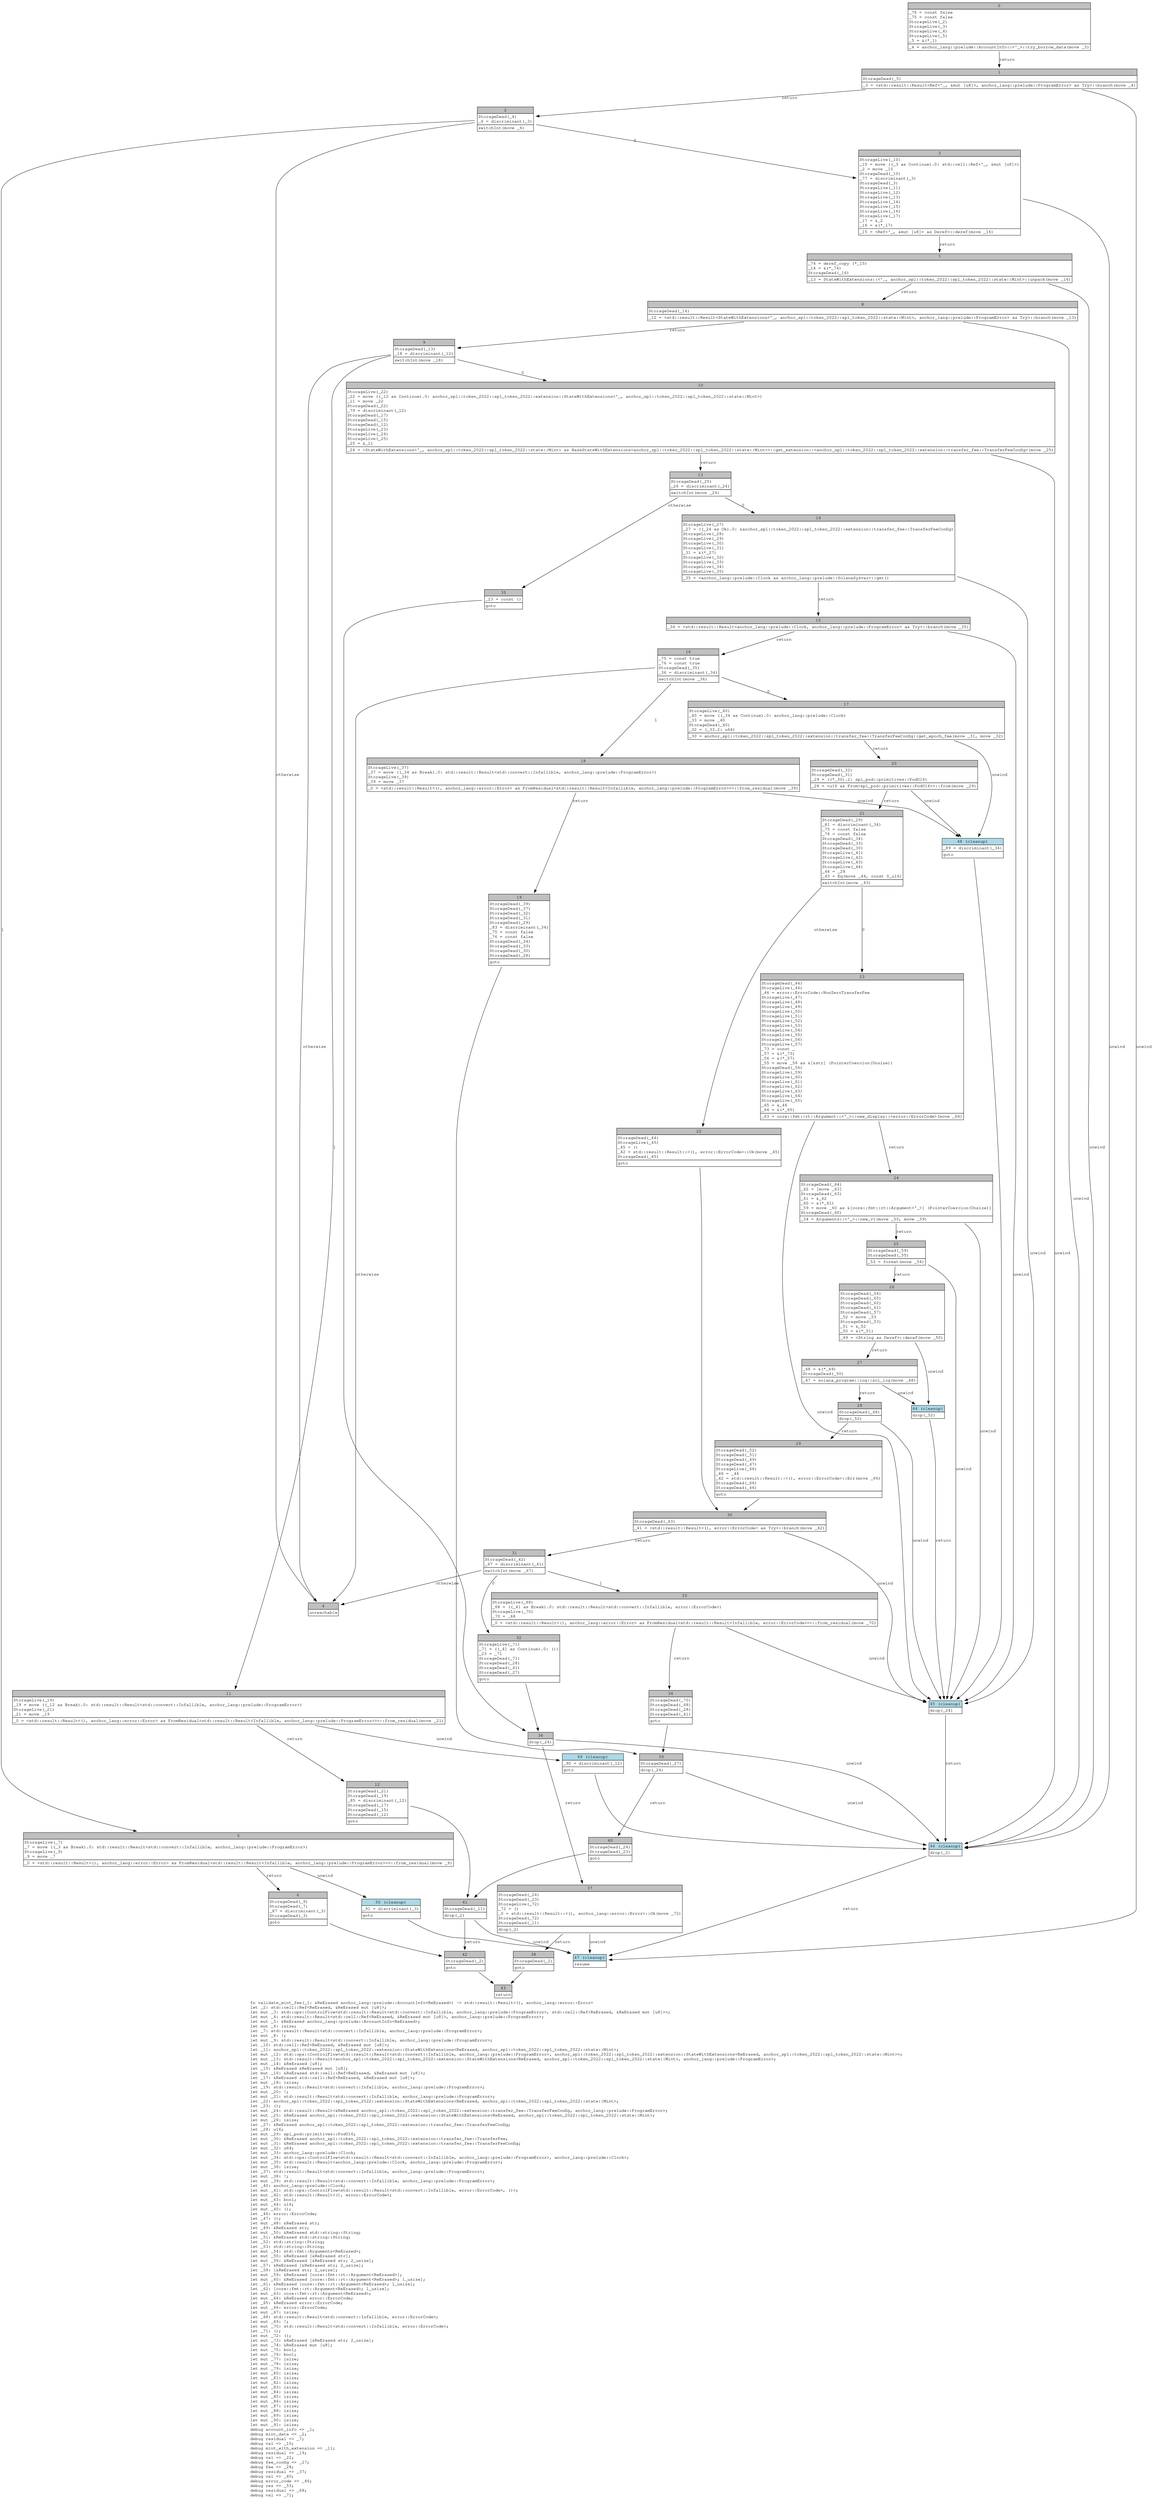 digraph Mir_0_856 {
    graph [fontname="Courier, monospace"];
    node [fontname="Courier, monospace"];
    edge [fontname="Courier, monospace"];
    label=<fn validate_mint_fee(_1: &amp;ReErased anchor_lang::prelude::AccountInfo&lt;ReErased&gt;) -&gt; std::result::Result&lt;(), anchor_lang::error::Error&gt;<br align="left"/>let _2: std::cell::Ref&lt;ReErased, &amp;ReErased mut [u8]&gt;;<br align="left"/>let mut _3: std::ops::ControlFlow&lt;std::result::Result&lt;std::convert::Infallible, anchor_lang::prelude::ProgramError&gt;, std::cell::Ref&lt;ReErased, &amp;ReErased mut [u8]&gt;&gt;;<br align="left"/>let mut _4: std::result::Result&lt;std::cell::Ref&lt;ReErased, &amp;ReErased mut [u8]&gt;, anchor_lang::prelude::ProgramError&gt;;<br align="left"/>let mut _5: &amp;ReErased anchor_lang::prelude::AccountInfo&lt;ReErased&gt;;<br align="left"/>let mut _6: isize;<br align="left"/>let _7: std::result::Result&lt;std::convert::Infallible, anchor_lang::prelude::ProgramError&gt;;<br align="left"/>let mut _8: !;<br align="left"/>let mut _9: std::result::Result&lt;std::convert::Infallible, anchor_lang::prelude::ProgramError&gt;;<br align="left"/>let _10: std::cell::Ref&lt;ReErased, &amp;ReErased mut [u8]&gt;;<br align="left"/>let _11: anchor_spl::token_2022::spl_token_2022::extension::StateWithExtensions&lt;ReErased, anchor_spl::token_2022::spl_token_2022::state::Mint&gt;;<br align="left"/>let mut _12: std::ops::ControlFlow&lt;std::result::Result&lt;std::convert::Infallible, anchor_lang::prelude::ProgramError&gt;, anchor_spl::token_2022::spl_token_2022::extension::StateWithExtensions&lt;ReErased, anchor_spl::token_2022::spl_token_2022::state::Mint&gt;&gt;;<br align="left"/>let mut _13: std::result::Result&lt;anchor_spl::token_2022::spl_token_2022::extension::StateWithExtensions&lt;ReErased, anchor_spl::token_2022::spl_token_2022::state::Mint&gt;, anchor_lang::prelude::ProgramError&gt;;<br align="left"/>let mut _14: &amp;ReErased [u8];<br align="left"/>let _15: &amp;ReErased &amp;ReErased mut [u8];<br align="left"/>let mut _16: &amp;ReErased std::cell::Ref&lt;ReErased, &amp;ReErased mut [u8]&gt;;<br align="left"/>let _17: &amp;ReErased std::cell::Ref&lt;ReErased, &amp;ReErased mut [u8]&gt;;<br align="left"/>let mut _18: isize;<br align="left"/>let _19: std::result::Result&lt;std::convert::Infallible, anchor_lang::prelude::ProgramError&gt;;<br align="left"/>let mut _20: !;<br align="left"/>let mut _21: std::result::Result&lt;std::convert::Infallible, anchor_lang::prelude::ProgramError&gt;;<br align="left"/>let _22: anchor_spl::token_2022::spl_token_2022::extension::StateWithExtensions&lt;ReErased, anchor_spl::token_2022::spl_token_2022::state::Mint&gt;;<br align="left"/>let _23: ();<br align="left"/>let mut _24: std::result::Result&lt;&amp;ReErased anchor_spl::token_2022::spl_token_2022::extension::transfer_fee::TransferFeeConfig, anchor_lang::prelude::ProgramError&gt;;<br align="left"/>let mut _25: &amp;ReErased anchor_spl::token_2022::spl_token_2022::extension::StateWithExtensions&lt;ReErased, anchor_spl::token_2022::spl_token_2022::state::Mint&gt;;<br align="left"/>let mut _26: isize;<br align="left"/>let _27: &amp;ReErased anchor_spl::token_2022::spl_token_2022::extension::transfer_fee::TransferFeeConfig;<br align="left"/>let _28: u16;<br align="left"/>let mut _29: spl_pod::primitives::PodU16;<br align="left"/>let mut _30: &amp;ReErased anchor_spl::token_2022::spl_token_2022::extension::transfer_fee::TransferFee;<br align="left"/>let mut _31: &amp;ReErased anchor_spl::token_2022::spl_token_2022::extension::transfer_fee::TransferFeeConfig;<br align="left"/>let mut _32: u64;<br align="left"/>let mut _33: anchor_lang::prelude::Clock;<br align="left"/>let mut _34: std::ops::ControlFlow&lt;std::result::Result&lt;std::convert::Infallible, anchor_lang::prelude::ProgramError&gt;, anchor_lang::prelude::Clock&gt;;<br align="left"/>let mut _35: std::result::Result&lt;anchor_lang::prelude::Clock, anchor_lang::prelude::ProgramError&gt;;<br align="left"/>let mut _36: isize;<br align="left"/>let _37: std::result::Result&lt;std::convert::Infallible, anchor_lang::prelude::ProgramError&gt;;<br align="left"/>let mut _38: !;<br align="left"/>let mut _39: std::result::Result&lt;std::convert::Infallible, anchor_lang::prelude::ProgramError&gt;;<br align="left"/>let _40: anchor_lang::prelude::Clock;<br align="left"/>let mut _41: std::ops::ControlFlow&lt;std::result::Result&lt;std::convert::Infallible, error::ErrorCode&gt;, ()&gt;;<br align="left"/>let mut _42: std::result::Result&lt;(), error::ErrorCode&gt;;<br align="left"/>let mut _43: bool;<br align="left"/>let mut _44: u16;<br align="left"/>let mut _45: ();<br align="left"/>let _46: error::ErrorCode;<br align="left"/>let _47: ();<br align="left"/>let mut _48: &amp;ReErased str;<br align="left"/>let _49: &amp;ReErased str;<br align="left"/>let mut _50: &amp;ReErased std::string::String;<br align="left"/>let _51: &amp;ReErased std::string::String;<br align="left"/>let _52: std::string::String;<br align="left"/>let _53: std::string::String;<br align="left"/>let mut _54: std::fmt::Arguments&lt;ReErased&gt;;<br align="left"/>let mut _55: &amp;ReErased [&amp;ReErased str];<br align="left"/>let mut _56: &amp;ReErased [&amp;ReErased str; 2_usize];<br align="left"/>let _57: &amp;ReErased [&amp;ReErased str; 2_usize];<br align="left"/>let _58: [&amp;ReErased str; 2_usize];<br align="left"/>let mut _59: &amp;ReErased [core::fmt::rt::Argument&lt;ReErased&gt;];<br align="left"/>let mut _60: &amp;ReErased [core::fmt::rt::Argument&lt;ReErased&gt;; 1_usize];<br align="left"/>let _61: &amp;ReErased [core::fmt::rt::Argument&lt;ReErased&gt;; 1_usize];<br align="left"/>let _62: [core::fmt::rt::Argument&lt;ReErased&gt;; 1_usize];<br align="left"/>let mut _63: core::fmt::rt::Argument&lt;ReErased&gt;;<br align="left"/>let mut _64: &amp;ReErased error::ErrorCode;<br align="left"/>let _65: &amp;ReErased error::ErrorCode;<br align="left"/>let mut _66: error::ErrorCode;<br align="left"/>let mut _67: isize;<br align="left"/>let _68: std::result::Result&lt;std::convert::Infallible, error::ErrorCode&gt;;<br align="left"/>let mut _69: !;<br align="left"/>let mut _70: std::result::Result&lt;std::convert::Infallible, error::ErrorCode&gt;;<br align="left"/>let _71: ();<br align="left"/>let mut _72: ();<br align="left"/>let mut _73: &amp;ReErased [&amp;ReErased str; 2_usize];<br align="left"/>let mut _74: &amp;ReErased mut [u8];<br align="left"/>let mut _75: bool;<br align="left"/>let mut _76: bool;<br align="left"/>let mut _77: isize;<br align="left"/>let mut _78: isize;<br align="left"/>let mut _79: isize;<br align="left"/>let mut _80: isize;<br align="left"/>let mut _81: isize;<br align="left"/>let mut _82: isize;<br align="left"/>let mut _83: isize;<br align="left"/>let mut _84: isize;<br align="left"/>let mut _85: isize;<br align="left"/>let mut _86: isize;<br align="left"/>let mut _87: isize;<br align="left"/>let mut _88: isize;<br align="left"/>let mut _89: isize;<br align="left"/>let mut _90: isize;<br align="left"/>let mut _91: isize;<br align="left"/>debug account_info =&gt; _1;<br align="left"/>debug mint_data =&gt; _2;<br align="left"/>debug residual =&gt; _7;<br align="left"/>debug val =&gt; _10;<br align="left"/>debug mint_with_extension =&gt; _11;<br align="left"/>debug residual =&gt; _19;<br align="left"/>debug val =&gt; _22;<br align="left"/>debug fee_config =&gt; _27;<br align="left"/>debug fee =&gt; _28;<br align="left"/>debug residual =&gt; _37;<br align="left"/>debug val =&gt; _40;<br align="left"/>debug error_code =&gt; _46;<br align="left"/>debug res =&gt; _53;<br align="left"/>debug residual =&gt; _68;<br align="left"/>debug val =&gt; _71;<br align="left"/>>;
    bb0__0_856 [shape="none", label=<<table border="0" cellborder="1" cellspacing="0"><tr><td bgcolor="gray" align="center" colspan="1">0</td></tr><tr><td align="left" balign="left">_76 = const false<br/>_75 = const false<br/>StorageLive(_2)<br/>StorageLive(_3)<br/>StorageLive(_4)<br/>StorageLive(_5)<br/>_5 = &amp;(*_1)<br/></td></tr><tr><td align="left">_4 = anchor_lang::prelude::AccountInfo::&lt;'_&gt;::try_borrow_data(move _5)</td></tr></table>>];
    bb1__0_856 [shape="none", label=<<table border="0" cellborder="1" cellspacing="0"><tr><td bgcolor="gray" align="center" colspan="1">1</td></tr><tr><td align="left" balign="left">StorageDead(_5)<br/></td></tr><tr><td align="left">_3 = &lt;std::result::Result&lt;Ref&lt;'_, &amp;mut [u8]&gt;, anchor_lang::prelude::ProgramError&gt; as Try&gt;::branch(move _4)</td></tr></table>>];
    bb2__0_856 [shape="none", label=<<table border="0" cellborder="1" cellspacing="0"><tr><td bgcolor="gray" align="center" colspan="1">2</td></tr><tr><td align="left" balign="left">StorageDead(_4)<br/>_6 = discriminant(_3)<br/></td></tr><tr><td align="left">switchInt(move _6)</td></tr></table>>];
    bb3__0_856 [shape="none", label=<<table border="0" cellborder="1" cellspacing="0"><tr><td bgcolor="gray" align="center" colspan="1">3</td></tr><tr><td align="left" balign="left">StorageLive(_10)<br/>_10 = move ((_3 as Continue).0: std::cell::Ref&lt;'_, &amp;mut [u8]&gt;)<br/>_2 = move _10<br/>StorageDead(_10)<br/>_77 = discriminant(_3)<br/>StorageDead(_3)<br/>StorageLive(_11)<br/>StorageLive(_12)<br/>StorageLive(_13)<br/>StorageLive(_14)<br/>StorageLive(_15)<br/>StorageLive(_16)<br/>StorageLive(_17)<br/>_17 = &amp;_2<br/>_16 = &amp;(*_17)<br/></td></tr><tr><td align="left">_15 = &lt;Ref&lt;'_, &amp;mut [u8]&gt; as Deref&gt;::deref(move _16)</td></tr></table>>];
    bb4__0_856 [shape="none", label=<<table border="0" cellborder="1" cellspacing="0"><tr><td bgcolor="gray" align="center" colspan="1">4</td></tr><tr><td align="left">unreachable</td></tr></table>>];
    bb5__0_856 [shape="none", label=<<table border="0" cellborder="1" cellspacing="0"><tr><td bgcolor="gray" align="center" colspan="1">5</td></tr><tr><td align="left" balign="left">StorageLive(_7)<br/>_7 = move ((_3 as Break).0: std::result::Result&lt;std::convert::Infallible, anchor_lang::prelude::ProgramError&gt;)<br/>StorageLive(_9)<br/>_9 = move _7<br/></td></tr><tr><td align="left">_0 = &lt;std::result::Result&lt;(), anchor_lang::error::Error&gt; as FromResidual&lt;std::result::Result&lt;Infallible, anchor_lang::prelude::ProgramError&gt;&gt;&gt;::from_residual(move _9)</td></tr></table>>];
    bb6__0_856 [shape="none", label=<<table border="0" cellborder="1" cellspacing="0"><tr><td bgcolor="gray" align="center" colspan="1">6</td></tr><tr><td align="left" balign="left">StorageDead(_9)<br/>StorageDead(_7)<br/>_87 = discriminant(_3)<br/>StorageDead(_3)<br/></td></tr><tr><td align="left">goto</td></tr></table>>];
    bb7__0_856 [shape="none", label=<<table border="0" cellborder="1" cellspacing="0"><tr><td bgcolor="gray" align="center" colspan="1">7</td></tr><tr><td align="left" balign="left">_74 = deref_copy (*_15)<br/>_14 = &amp;(*_74)<br/>StorageDead(_16)<br/></td></tr><tr><td align="left">_13 = StateWithExtensions::&lt;'_, anchor_spl::token_2022::spl_token_2022::state::Mint&gt;::unpack(move _14)</td></tr></table>>];
    bb8__0_856 [shape="none", label=<<table border="0" cellborder="1" cellspacing="0"><tr><td bgcolor="gray" align="center" colspan="1">8</td></tr><tr><td align="left" balign="left">StorageDead(_14)<br/></td></tr><tr><td align="left">_12 = &lt;std::result::Result&lt;StateWithExtensions&lt;'_, anchor_spl::token_2022::spl_token_2022::state::Mint&gt;, anchor_lang::prelude::ProgramError&gt; as Try&gt;::branch(move _13)</td></tr></table>>];
    bb9__0_856 [shape="none", label=<<table border="0" cellborder="1" cellspacing="0"><tr><td bgcolor="gray" align="center" colspan="1">9</td></tr><tr><td align="left" balign="left">StorageDead(_13)<br/>_18 = discriminant(_12)<br/></td></tr><tr><td align="left">switchInt(move _18)</td></tr></table>>];
    bb10__0_856 [shape="none", label=<<table border="0" cellborder="1" cellspacing="0"><tr><td bgcolor="gray" align="center" colspan="1">10</td></tr><tr><td align="left" balign="left">StorageLive(_22)<br/>_22 = move ((_12 as Continue).0: anchor_spl::token_2022::spl_token_2022::extension::StateWithExtensions&lt;'_, anchor_spl::token_2022::spl_token_2022::state::Mint&gt;)<br/>_11 = move _22<br/>StorageDead(_22)<br/>_79 = discriminant(_12)<br/>StorageDead(_17)<br/>StorageDead(_15)<br/>StorageDead(_12)<br/>StorageLive(_23)<br/>StorageLive(_24)<br/>StorageLive(_25)<br/>_25 = &amp;_11<br/></td></tr><tr><td align="left">_24 = &lt;StateWithExtensions&lt;'_, anchor_spl::token_2022::spl_token_2022::state::Mint&gt; as BaseStateWithExtensions&lt;anchor_spl::token_2022::spl_token_2022::state::Mint&gt;&gt;::get_extension::&lt;anchor_spl::token_2022::spl_token_2022::extension::transfer_fee::TransferFeeConfig&gt;(move _25)</td></tr></table>>];
    bb11__0_856 [shape="none", label=<<table border="0" cellborder="1" cellspacing="0"><tr><td bgcolor="gray" align="center" colspan="1">11</td></tr><tr><td align="left" balign="left">StorageLive(_19)<br/>_19 = move ((_12 as Break).0: std::result::Result&lt;std::convert::Infallible, anchor_lang::prelude::ProgramError&gt;)<br/>StorageLive(_21)<br/>_21 = move _19<br/></td></tr><tr><td align="left">_0 = &lt;std::result::Result&lt;(), anchor_lang::error::Error&gt; as FromResidual&lt;std::result::Result&lt;Infallible, anchor_lang::prelude::ProgramError&gt;&gt;&gt;::from_residual(move _21)</td></tr></table>>];
    bb12__0_856 [shape="none", label=<<table border="0" cellborder="1" cellspacing="0"><tr><td bgcolor="gray" align="center" colspan="1">12</td></tr><tr><td align="left" balign="left">StorageDead(_21)<br/>StorageDead(_19)<br/>_85 = discriminant(_12)<br/>StorageDead(_17)<br/>StorageDead(_15)<br/>StorageDead(_12)<br/></td></tr><tr><td align="left">goto</td></tr></table>>];
    bb13__0_856 [shape="none", label=<<table border="0" cellborder="1" cellspacing="0"><tr><td bgcolor="gray" align="center" colspan="1">13</td></tr><tr><td align="left" balign="left">StorageDead(_25)<br/>_26 = discriminant(_24)<br/></td></tr><tr><td align="left">switchInt(move _26)</td></tr></table>>];
    bb14__0_856 [shape="none", label=<<table border="0" cellborder="1" cellspacing="0"><tr><td bgcolor="gray" align="center" colspan="1">14</td></tr><tr><td align="left" balign="left">StorageLive(_27)<br/>_27 = ((_24 as Ok).0: &amp;anchor_spl::token_2022::spl_token_2022::extension::transfer_fee::TransferFeeConfig)<br/>StorageLive(_28)<br/>StorageLive(_29)<br/>StorageLive(_30)<br/>StorageLive(_31)<br/>_31 = &amp;(*_27)<br/>StorageLive(_32)<br/>StorageLive(_33)<br/>StorageLive(_34)<br/>StorageLive(_35)<br/></td></tr><tr><td align="left">_35 = &lt;anchor_lang::prelude::Clock as anchor_lang::prelude::SolanaSysvar&gt;::get()</td></tr></table>>];
    bb15__0_856 [shape="none", label=<<table border="0" cellborder="1" cellspacing="0"><tr><td bgcolor="gray" align="center" colspan="1">15</td></tr><tr><td align="left">_34 = &lt;std::result::Result&lt;anchor_lang::prelude::Clock, anchor_lang::prelude::ProgramError&gt; as Try&gt;::branch(move _35)</td></tr></table>>];
    bb16__0_856 [shape="none", label=<<table border="0" cellborder="1" cellspacing="0"><tr><td bgcolor="gray" align="center" colspan="1">16</td></tr><tr><td align="left" balign="left">_75 = const true<br/>_76 = const true<br/>StorageDead(_35)<br/>_36 = discriminant(_34)<br/></td></tr><tr><td align="left">switchInt(move _36)</td></tr></table>>];
    bb17__0_856 [shape="none", label=<<table border="0" cellborder="1" cellspacing="0"><tr><td bgcolor="gray" align="center" colspan="1">17</td></tr><tr><td align="left" balign="left">StorageLive(_40)<br/>_40 = move ((_34 as Continue).0: anchor_lang::prelude::Clock)<br/>_33 = move _40<br/>StorageDead(_40)<br/>_32 = (_33.2: u64)<br/></td></tr><tr><td align="left">_30 = anchor_spl::token_2022::spl_token_2022::extension::transfer_fee::TransferFeeConfig::get_epoch_fee(move _31, move _32)</td></tr></table>>];
    bb18__0_856 [shape="none", label=<<table border="0" cellborder="1" cellspacing="0"><tr><td bgcolor="gray" align="center" colspan="1">18</td></tr><tr><td align="left" balign="left">StorageLive(_37)<br/>_37 = move ((_34 as Break).0: std::result::Result&lt;std::convert::Infallible, anchor_lang::prelude::ProgramError&gt;)<br/>StorageLive(_39)<br/>_39 = move _37<br/></td></tr><tr><td align="left">_0 = &lt;std::result::Result&lt;(), anchor_lang::error::Error&gt; as FromResidual&lt;std::result::Result&lt;Infallible, anchor_lang::prelude::ProgramError&gt;&gt;&gt;::from_residual(move _39)</td></tr></table>>];
    bb19__0_856 [shape="none", label=<<table border="0" cellborder="1" cellspacing="0"><tr><td bgcolor="gray" align="center" colspan="1">19</td></tr><tr><td align="left" balign="left">StorageDead(_39)<br/>StorageDead(_37)<br/>StorageDead(_32)<br/>StorageDead(_31)<br/>StorageDead(_29)<br/>_83 = discriminant(_34)<br/>_75 = const false<br/>_76 = const false<br/>StorageDead(_34)<br/>StorageDead(_33)<br/>StorageDead(_30)<br/>StorageDead(_28)<br/></td></tr><tr><td align="left">goto</td></tr></table>>];
    bb20__0_856 [shape="none", label=<<table border="0" cellborder="1" cellspacing="0"><tr><td bgcolor="gray" align="center" colspan="1">20</td></tr><tr><td align="left" balign="left">StorageDead(_32)<br/>StorageDead(_31)<br/>_29 = ((*_30).2: spl_pod::primitives::PodU16)<br/></td></tr><tr><td align="left">_28 = &lt;u16 as From&lt;spl_pod::primitives::PodU16&gt;&gt;::from(move _29)</td></tr></table>>];
    bb21__0_856 [shape="none", label=<<table border="0" cellborder="1" cellspacing="0"><tr><td bgcolor="gray" align="center" colspan="1">21</td></tr><tr><td align="left" balign="left">StorageDead(_29)<br/>_81 = discriminant(_34)<br/>_75 = const false<br/>_76 = const false<br/>StorageDead(_34)<br/>StorageDead(_33)<br/>StorageDead(_30)<br/>StorageLive(_41)<br/>StorageLive(_42)<br/>StorageLive(_43)<br/>StorageLive(_44)<br/>_44 = _28<br/>_43 = Eq(move _44, const 0_u16)<br/></td></tr><tr><td align="left">switchInt(move _43)</td></tr></table>>];
    bb22__0_856 [shape="none", label=<<table border="0" cellborder="1" cellspacing="0"><tr><td bgcolor="gray" align="center" colspan="1">22</td></tr><tr><td align="left" balign="left">StorageDead(_44)<br/>StorageLive(_45)<br/>_45 = ()<br/>_42 = std::result::Result::&lt;(), error::ErrorCode&gt;::Ok(move _45)<br/>StorageDead(_45)<br/></td></tr><tr><td align="left">goto</td></tr></table>>];
    bb23__0_856 [shape="none", label=<<table border="0" cellborder="1" cellspacing="0"><tr><td bgcolor="gray" align="center" colspan="1">23</td></tr><tr><td align="left" balign="left">StorageDead(_44)<br/>StorageLive(_46)<br/>_46 = error::ErrorCode::NonZeroTransferFee<br/>StorageLive(_47)<br/>StorageLive(_48)<br/>StorageLive(_49)<br/>StorageLive(_50)<br/>StorageLive(_51)<br/>StorageLive(_52)<br/>StorageLive(_53)<br/>StorageLive(_54)<br/>StorageLive(_55)<br/>StorageLive(_56)<br/>StorageLive(_57)<br/>_73 = const _<br/>_57 = &amp;(*_73)<br/>_56 = &amp;(*_57)<br/>_55 = move _56 as &amp;[&amp;str] (PointerCoercion(Unsize))<br/>StorageDead(_56)<br/>StorageLive(_59)<br/>StorageLive(_60)<br/>StorageLive(_61)<br/>StorageLive(_62)<br/>StorageLive(_63)<br/>StorageLive(_64)<br/>StorageLive(_65)<br/>_65 = &amp;_46<br/>_64 = &amp;(*_65)<br/></td></tr><tr><td align="left">_63 = core::fmt::rt::Argument::&lt;'_&gt;::new_display::&lt;error::ErrorCode&gt;(move _64)</td></tr></table>>];
    bb24__0_856 [shape="none", label=<<table border="0" cellborder="1" cellspacing="0"><tr><td bgcolor="gray" align="center" colspan="1">24</td></tr><tr><td align="left" balign="left">StorageDead(_64)<br/>_62 = [move _63]<br/>StorageDead(_63)<br/>_61 = &amp;_62<br/>_60 = &amp;(*_61)<br/>_59 = move _60 as &amp;[core::fmt::rt::Argument&lt;'_&gt;] (PointerCoercion(Unsize))<br/>StorageDead(_60)<br/></td></tr><tr><td align="left">_54 = Arguments::&lt;'_&gt;::new_v1(move _55, move _59)</td></tr></table>>];
    bb25__0_856 [shape="none", label=<<table border="0" cellborder="1" cellspacing="0"><tr><td bgcolor="gray" align="center" colspan="1">25</td></tr><tr><td align="left" balign="left">StorageDead(_59)<br/>StorageDead(_55)<br/></td></tr><tr><td align="left">_53 = format(move _54)</td></tr></table>>];
    bb26__0_856 [shape="none", label=<<table border="0" cellborder="1" cellspacing="0"><tr><td bgcolor="gray" align="center" colspan="1">26</td></tr><tr><td align="left" balign="left">StorageDead(_54)<br/>StorageDead(_65)<br/>StorageDead(_62)<br/>StorageDead(_61)<br/>StorageDead(_57)<br/>_52 = move _53<br/>StorageDead(_53)<br/>_51 = &amp;_52<br/>_50 = &amp;(*_51)<br/></td></tr><tr><td align="left">_49 = &lt;String as Deref&gt;::deref(move _50)</td></tr></table>>];
    bb27__0_856 [shape="none", label=<<table border="0" cellborder="1" cellspacing="0"><tr><td bgcolor="gray" align="center" colspan="1">27</td></tr><tr><td align="left" balign="left">_48 = &amp;(*_49)<br/>StorageDead(_50)<br/></td></tr><tr><td align="left">_47 = solana_program::log::sol_log(move _48)</td></tr></table>>];
    bb28__0_856 [shape="none", label=<<table border="0" cellborder="1" cellspacing="0"><tr><td bgcolor="gray" align="center" colspan="1">28</td></tr><tr><td align="left" balign="left">StorageDead(_48)<br/></td></tr><tr><td align="left">drop(_52)</td></tr></table>>];
    bb29__0_856 [shape="none", label=<<table border="0" cellborder="1" cellspacing="0"><tr><td bgcolor="gray" align="center" colspan="1">29</td></tr><tr><td align="left" balign="left">StorageDead(_52)<br/>StorageDead(_51)<br/>StorageDead(_49)<br/>StorageDead(_47)<br/>StorageLive(_66)<br/>_66 = _46<br/>_42 = std::result::Result::&lt;(), error::ErrorCode&gt;::Err(move _66)<br/>StorageDead(_66)<br/>StorageDead(_46)<br/></td></tr><tr><td align="left">goto</td></tr></table>>];
    bb30__0_856 [shape="none", label=<<table border="0" cellborder="1" cellspacing="0"><tr><td bgcolor="gray" align="center" colspan="1">30</td></tr><tr><td align="left" balign="left">StorageDead(_43)<br/></td></tr><tr><td align="left">_41 = &lt;std::result::Result&lt;(), error::ErrorCode&gt; as Try&gt;::branch(move _42)</td></tr></table>>];
    bb31__0_856 [shape="none", label=<<table border="0" cellborder="1" cellspacing="0"><tr><td bgcolor="gray" align="center" colspan="1">31</td></tr><tr><td align="left" balign="left">StorageDead(_42)<br/>_67 = discriminant(_41)<br/></td></tr><tr><td align="left">switchInt(move _67)</td></tr></table>>];
    bb32__0_856 [shape="none", label=<<table border="0" cellborder="1" cellspacing="0"><tr><td bgcolor="gray" align="center" colspan="1">32</td></tr><tr><td align="left" balign="left">StorageLive(_71)<br/>_71 = ((_41 as Continue).0: ())<br/>_23 = _71<br/>StorageDead(_71)<br/>StorageDead(_28)<br/>StorageDead(_41)<br/>StorageDead(_27)<br/></td></tr><tr><td align="left">goto</td></tr></table>>];
    bb33__0_856 [shape="none", label=<<table border="0" cellborder="1" cellspacing="0"><tr><td bgcolor="gray" align="center" colspan="1">33</td></tr><tr><td align="left" balign="left">StorageLive(_68)<br/>_68 = ((_41 as Break).0: std::result::Result&lt;std::convert::Infallible, error::ErrorCode&gt;)<br/>StorageLive(_70)<br/>_70 = _68<br/></td></tr><tr><td align="left">_0 = &lt;std::result::Result&lt;(), anchor_lang::error::Error&gt; as FromResidual&lt;std::result::Result&lt;Infallible, error::ErrorCode&gt;&gt;&gt;::from_residual(move _70)</td></tr></table>>];
    bb34__0_856 [shape="none", label=<<table border="0" cellborder="1" cellspacing="0"><tr><td bgcolor="gray" align="center" colspan="1">34</td></tr><tr><td align="left" balign="left">StorageDead(_70)<br/>StorageDead(_68)<br/>StorageDead(_28)<br/>StorageDead(_41)<br/></td></tr><tr><td align="left">goto</td></tr></table>>];
    bb35__0_856 [shape="none", label=<<table border="0" cellborder="1" cellspacing="0"><tr><td bgcolor="gray" align="center" colspan="1">35</td></tr><tr><td align="left" balign="left">_23 = const ()<br/></td></tr><tr><td align="left">goto</td></tr></table>>];
    bb36__0_856 [shape="none", label=<<table border="0" cellborder="1" cellspacing="0"><tr><td bgcolor="gray" align="center" colspan="1">36</td></tr><tr><td align="left">drop(_24)</td></tr></table>>];
    bb37__0_856 [shape="none", label=<<table border="0" cellborder="1" cellspacing="0"><tr><td bgcolor="gray" align="center" colspan="1">37</td></tr><tr><td align="left" balign="left">StorageDead(_24)<br/>StorageDead(_23)<br/>StorageLive(_72)<br/>_72 = ()<br/>_0 = std::result::Result::&lt;(), anchor_lang::error::Error&gt;::Ok(move _72)<br/>StorageDead(_72)<br/>StorageDead(_11)<br/></td></tr><tr><td align="left">drop(_2)</td></tr></table>>];
    bb38__0_856 [shape="none", label=<<table border="0" cellborder="1" cellspacing="0"><tr><td bgcolor="gray" align="center" colspan="1">38</td></tr><tr><td align="left" balign="left">StorageDead(_2)<br/></td></tr><tr><td align="left">goto</td></tr></table>>];
    bb39__0_856 [shape="none", label=<<table border="0" cellborder="1" cellspacing="0"><tr><td bgcolor="gray" align="center" colspan="1">39</td></tr><tr><td align="left" balign="left">StorageDead(_27)<br/></td></tr><tr><td align="left">drop(_24)</td></tr></table>>];
    bb40__0_856 [shape="none", label=<<table border="0" cellborder="1" cellspacing="0"><tr><td bgcolor="gray" align="center" colspan="1">40</td></tr><tr><td align="left" balign="left">StorageDead(_24)<br/>StorageDead(_23)<br/></td></tr><tr><td align="left">goto</td></tr></table>>];
    bb41__0_856 [shape="none", label=<<table border="0" cellborder="1" cellspacing="0"><tr><td bgcolor="gray" align="center" colspan="1">41</td></tr><tr><td align="left" balign="left">StorageDead(_11)<br/></td></tr><tr><td align="left">drop(_2)</td></tr></table>>];
    bb42__0_856 [shape="none", label=<<table border="0" cellborder="1" cellspacing="0"><tr><td bgcolor="gray" align="center" colspan="1">42</td></tr><tr><td align="left" balign="left">StorageDead(_2)<br/></td></tr><tr><td align="left">goto</td></tr></table>>];
    bb43__0_856 [shape="none", label=<<table border="0" cellborder="1" cellspacing="0"><tr><td bgcolor="gray" align="center" colspan="1">43</td></tr><tr><td align="left">return</td></tr></table>>];
    bb44__0_856 [shape="none", label=<<table border="0" cellborder="1" cellspacing="0"><tr><td bgcolor="lightblue" align="center" colspan="1">44 (cleanup)</td></tr><tr><td align="left">drop(_52)</td></tr></table>>];
    bb45__0_856 [shape="none", label=<<table border="0" cellborder="1" cellspacing="0"><tr><td bgcolor="lightblue" align="center" colspan="1">45 (cleanup)</td></tr><tr><td align="left">drop(_24)</td></tr></table>>];
    bb46__0_856 [shape="none", label=<<table border="0" cellborder="1" cellspacing="0"><tr><td bgcolor="lightblue" align="center" colspan="1">46 (cleanup)</td></tr><tr><td align="left">drop(_2)</td></tr></table>>];
    bb47__0_856 [shape="none", label=<<table border="0" cellborder="1" cellspacing="0"><tr><td bgcolor="lightblue" align="center" colspan="1">47 (cleanup)</td></tr><tr><td align="left">resume</td></tr></table>>];
    bb48__0_856 [shape="none", label=<<table border="0" cellborder="1" cellspacing="0"><tr><td bgcolor="lightblue" align="center" colspan="1">48 (cleanup)</td></tr><tr><td align="left" balign="left">_89 = discriminant(_34)<br/></td></tr><tr><td align="left">goto</td></tr></table>>];
    bb49__0_856 [shape="none", label=<<table border="0" cellborder="1" cellspacing="0"><tr><td bgcolor="lightblue" align="center" colspan="1">49 (cleanup)</td></tr><tr><td align="left" balign="left">_90 = discriminant(_12)<br/></td></tr><tr><td align="left">goto</td></tr></table>>];
    bb50__0_856 [shape="none", label=<<table border="0" cellborder="1" cellspacing="0"><tr><td bgcolor="lightblue" align="center" colspan="1">50 (cleanup)</td></tr><tr><td align="left" balign="left">_91 = discriminant(_3)<br/></td></tr><tr><td align="left">goto</td></tr></table>>];
    bb0__0_856 -> bb1__0_856 [label="return"];
    bb1__0_856 -> bb2__0_856 [label="return"];
    bb1__0_856 -> bb47__0_856 [label="unwind"];
    bb2__0_856 -> bb3__0_856 [label="0"];
    bb2__0_856 -> bb5__0_856 [label="1"];
    bb2__0_856 -> bb4__0_856 [label="otherwise"];
    bb3__0_856 -> bb7__0_856 [label="return"];
    bb3__0_856 -> bb46__0_856 [label="unwind"];
    bb5__0_856 -> bb6__0_856 [label="return"];
    bb5__0_856 -> bb50__0_856 [label="unwind"];
    bb6__0_856 -> bb42__0_856 [label=""];
    bb7__0_856 -> bb8__0_856 [label="return"];
    bb7__0_856 -> bb46__0_856 [label="unwind"];
    bb8__0_856 -> bb9__0_856 [label="return"];
    bb8__0_856 -> bb46__0_856 [label="unwind"];
    bb9__0_856 -> bb10__0_856 [label="0"];
    bb9__0_856 -> bb11__0_856 [label="1"];
    bb9__0_856 -> bb4__0_856 [label="otherwise"];
    bb10__0_856 -> bb13__0_856 [label="return"];
    bb10__0_856 -> bb46__0_856 [label="unwind"];
    bb11__0_856 -> bb12__0_856 [label="return"];
    bb11__0_856 -> bb49__0_856 [label="unwind"];
    bb12__0_856 -> bb41__0_856 [label=""];
    bb13__0_856 -> bb14__0_856 [label="0"];
    bb13__0_856 -> bb35__0_856 [label="otherwise"];
    bb14__0_856 -> bb15__0_856 [label="return"];
    bb14__0_856 -> bb45__0_856 [label="unwind"];
    bb15__0_856 -> bb16__0_856 [label="return"];
    bb15__0_856 -> bb45__0_856 [label="unwind"];
    bb16__0_856 -> bb17__0_856 [label="0"];
    bb16__0_856 -> bb18__0_856 [label="1"];
    bb16__0_856 -> bb4__0_856 [label="otherwise"];
    bb17__0_856 -> bb20__0_856 [label="return"];
    bb17__0_856 -> bb48__0_856 [label="unwind"];
    bb18__0_856 -> bb19__0_856 [label="return"];
    bb18__0_856 -> bb48__0_856 [label="unwind"];
    bb19__0_856 -> bb39__0_856 [label=""];
    bb20__0_856 -> bb21__0_856 [label="return"];
    bb20__0_856 -> bb48__0_856 [label="unwind"];
    bb21__0_856 -> bb23__0_856 [label="0"];
    bb21__0_856 -> bb22__0_856 [label="otherwise"];
    bb22__0_856 -> bb30__0_856 [label=""];
    bb23__0_856 -> bb24__0_856 [label="return"];
    bb23__0_856 -> bb45__0_856 [label="unwind"];
    bb24__0_856 -> bb25__0_856 [label="return"];
    bb24__0_856 -> bb45__0_856 [label="unwind"];
    bb25__0_856 -> bb26__0_856 [label="return"];
    bb25__0_856 -> bb45__0_856 [label="unwind"];
    bb26__0_856 -> bb27__0_856 [label="return"];
    bb26__0_856 -> bb44__0_856 [label="unwind"];
    bb27__0_856 -> bb28__0_856 [label="return"];
    bb27__0_856 -> bb44__0_856 [label="unwind"];
    bb28__0_856 -> bb29__0_856 [label="return"];
    bb28__0_856 -> bb45__0_856 [label="unwind"];
    bb29__0_856 -> bb30__0_856 [label=""];
    bb30__0_856 -> bb31__0_856 [label="return"];
    bb30__0_856 -> bb45__0_856 [label="unwind"];
    bb31__0_856 -> bb32__0_856 [label="0"];
    bb31__0_856 -> bb33__0_856 [label="1"];
    bb31__0_856 -> bb4__0_856 [label="otherwise"];
    bb32__0_856 -> bb36__0_856 [label=""];
    bb33__0_856 -> bb34__0_856 [label="return"];
    bb33__0_856 -> bb45__0_856 [label="unwind"];
    bb34__0_856 -> bb39__0_856 [label=""];
    bb35__0_856 -> bb36__0_856 [label=""];
    bb36__0_856 -> bb37__0_856 [label="return"];
    bb36__0_856 -> bb46__0_856 [label="unwind"];
    bb37__0_856 -> bb38__0_856 [label="return"];
    bb37__0_856 -> bb47__0_856 [label="unwind"];
    bb38__0_856 -> bb43__0_856 [label=""];
    bb39__0_856 -> bb40__0_856 [label="return"];
    bb39__0_856 -> bb46__0_856 [label="unwind"];
    bb40__0_856 -> bb41__0_856 [label=""];
    bb41__0_856 -> bb42__0_856 [label="return"];
    bb41__0_856 -> bb47__0_856 [label="unwind"];
    bb42__0_856 -> bb43__0_856 [label=""];
    bb44__0_856 -> bb45__0_856 [label="return"];
    bb45__0_856 -> bb46__0_856 [label="return"];
    bb46__0_856 -> bb47__0_856 [label="return"];
    bb48__0_856 -> bb45__0_856 [label=""];
    bb49__0_856 -> bb46__0_856 [label=""];
    bb50__0_856 -> bb47__0_856 [label=""];
}
